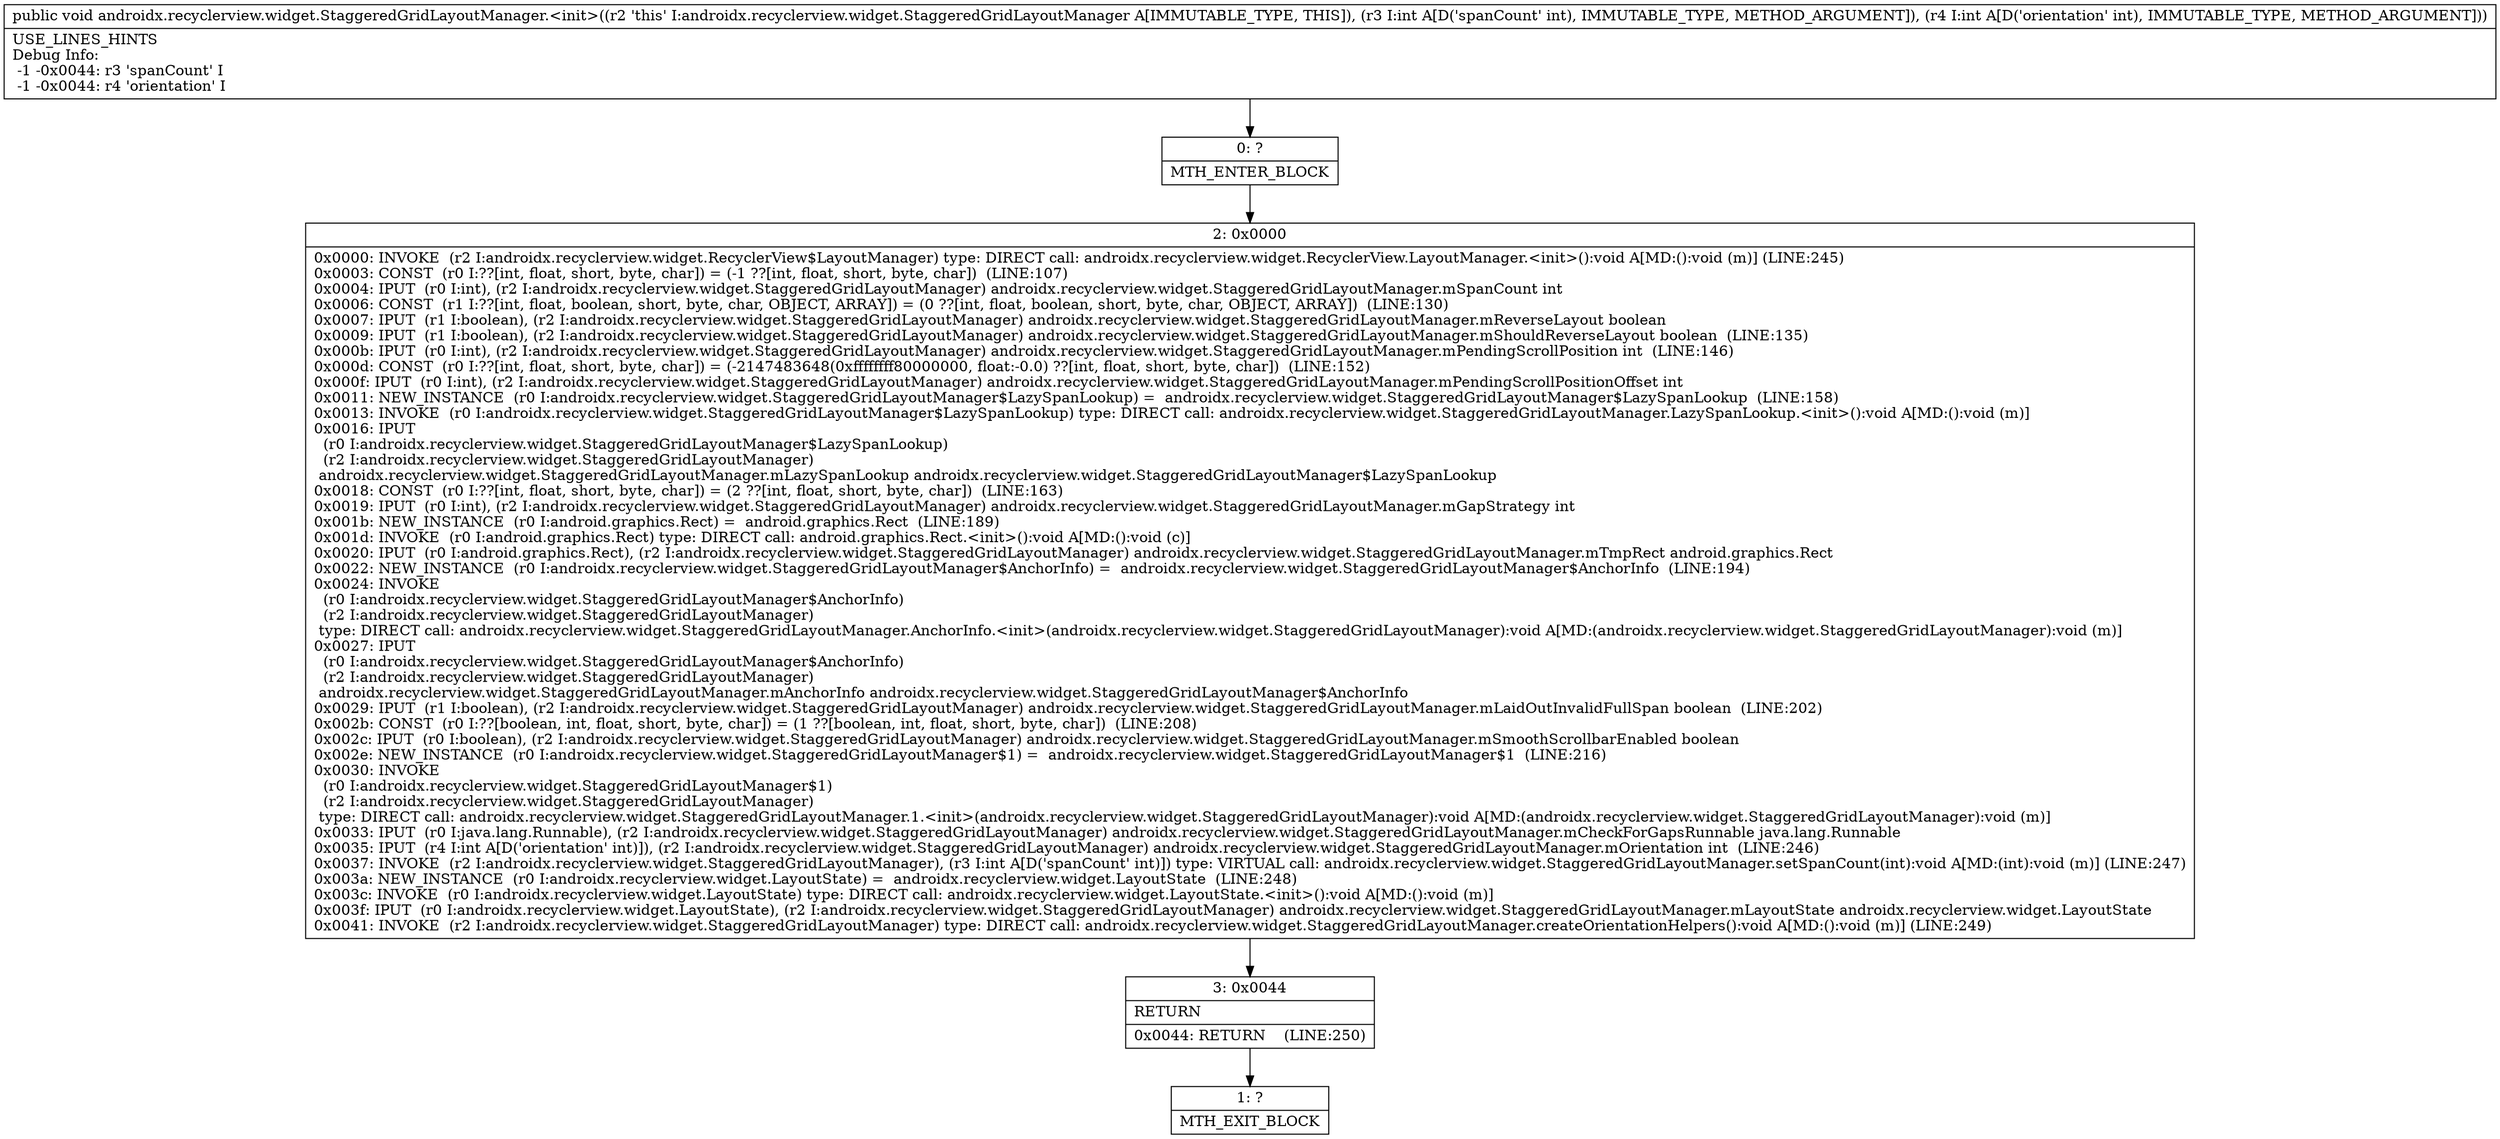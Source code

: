 digraph "CFG forandroidx.recyclerview.widget.StaggeredGridLayoutManager.\<init\>(II)V" {
Node_0 [shape=record,label="{0\:\ ?|MTH_ENTER_BLOCK\l}"];
Node_2 [shape=record,label="{2\:\ 0x0000|0x0000: INVOKE  (r2 I:androidx.recyclerview.widget.RecyclerView$LayoutManager) type: DIRECT call: androidx.recyclerview.widget.RecyclerView.LayoutManager.\<init\>():void A[MD:():void (m)] (LINE:245)\l0x0003: CONST  (r0 I:??[int, float, short, byte, char]) = (\-1 ??[int, float, short, byte, char])  (LINE:107)\l0x0004: IPUT  (r0 I:int), (r2 I:androidx.recyclerview.widget.StaggeredGridLayoutManager) androidx.recyclerview.widget.StaggeredGridLayoutManager.mSpanCount int \l0x0006: CONST  (r1 I:??[int, float, boolean, short, byte, char, OBJECT, ARRAY]) = (0 ??[int, float, boolean, short, byte, char, OBJECT, ARRAY])  (LINE:130)\l0x0007: IPUT  (r1 I:boolean), (r2 I:androidx.recyclerview.widget.StaggeredGridLayoutManager) androidx.recyclerview.widget.StaggeredGridLayoutManager.mReverseLayout boolean \l0x0009: IPUT  (r1 I:boolean), (r2 I:androidx.recyclerview.widget.StaggeredGridLayoutManager) androidx.recyclerview.widget.StaggeredGridLayoutManager.mShouldReverseLayout boolean  (LINE:135)\l0x000b: IPUT  (r0 I:int), (r2 I:androidx.recyclerview.widget.StaggeredGridLayoutManager) androidx.recyclerview.widget.StaggeredGridLayoutManager.mPendingScrollPosition int  (LINE:146)\l0x000d: CONST  (r0 I:??[int, float, short, byte, char]) = (\-2147483648(0xffffffff80000000, float:\-0.0) ??[int, float, short, byte, char])  (LINE:152)\l0x000f: IPUT  (r0 I:int), (r2 I:androidx.recyclerview.widget.StaggeredGridLayoutManager) androidx.recyclerview.widget.StaggeredGridLayoutManager.mPendingScrollPositionOffset int \l0x0011: NEW_INSTANCE  (r0 I:androidx.recyclerview.widget.StaggeredGridLayoutManager$LazySpanLookup) =  androidx.recyclerview.widget.StaggeredGridLayoutManager$LazySpanLookup  (LINE:158)\l0x0013: INVOKE  (r0 I:androidx.recyclerview.widget.StaggeredGridLayoutManager$LazySpanLookup) type: DIRECT call: androidx.recyclerview.widget.StaggeredGridLayoutManager.LazySpanLookup.\<init\>():void A[MD:():void (m)]\l0x0016: IPUT  \l  (r0 I:androidx.recyclerview.widget.StaggeredGridLayoutManager$LazySpanLookup)\l  (r2 I:androidx.recyclerview.widget.StaggeredGridLayoutManager)\l androidx.recyclerview.widget.StaggeredGridLayoutManager.mLazySpanLookup androidx.recyclerview.widget.StaggeredGridLayoutManager$LazySpanLookup \l0x0018: CONST  (r0 I:??[int, float, short, byte, char]) = (2 ??[int, float, short, byte, char])  (LINE:163)\l0x0019: IPUT  (r0 I:int), (r2 I:androidx.recyclerview.widget.StaggeredGridLayoutManager) androidx.recyclerview.widget.StaggeredGridLayoutManager.mGapStrategy int \l0x001b: NEW_INSTANCE  (r0 I:android.graphics.Rect) =  android.graphics.Rect  (LINE:189)\l0x001d: INVOKE  (r0 I:android.graphics.Rect) type: DIRECT call: android.graphics.Rect.\<init\>():void A[MD:():void (c)]\l0x0020: IPUT  (r0 I:android.graphics.Rect), (r2 I:androidx.recyclerview.widget.StaggeredGridLayoutManager) androidx.recyclerview.widget.StaggeredGridLayoutManager.mTmpRect android.graphics.Rect \l0x0022: NEW_INSTANCE  (r0 I:androidx.recyclerview.widget.StaggeredGridLayoutManager$AnchorInfo) =  androidx.recyclerview.widget.StaggeredGridLayoutManager$AnchorInfo  (LINE:194)\l0x0024: INVOKE  \l  (r0 I:androidx.recyclerview.widget.StaggeredGridLayoutManager$AnchorInfo)\l  (r2 I:androidx.recyclerview.widget.StaggeredGridLayoutManager)\l type: DIRECT call: androidx.recyclerview.widget.StaggeredGridLayoutManager.AnchorInfo.\<init\>(androidx.recyclerview.widget.StaggeredGridLayoutManager):void A[MD:(androidx.recyclerview.widget.StaggeredGridLayoutManager):void (m)]\l0x0027: IPUT  \l  (r0 I:androidx.recyclerview.widget.StaggeredGridLayoutManager$AnchorInfo)\l  (r2 I:androidx.recyclerview.widget.StaggeredGridLayoutManager)\l androidx.recyclerview.widget.StaggeredGridLayoutManager.mAnchorInfo androidx.recyclerview.widget.StaggeredGridLayoutManager$AnchorInfo \l0x0029: IPUT  (r1 I:boolean), (r2 I:androidx.recyclerview.widget.StaggeredGridLayoutManager) androidx.recyclerview.widget.StaggeredGridLayoutManager.mLaidOutInvalidFullSpan boolean  (LINE:202)\l0x002b: CONST  (r0 I:??[boolean, int, float, short, byte, char]) = (1 ??[boolean, int, float, short, byte, char])  (LINE:208)\l0x002c: IPUT  (r0 I:boolean), (r2 I:androidx.recyclerview.widget.StaggeredGridLayoutManager) androidx.recyclerview.widget.StaggeredGridLayoutManager.mSmoothScrollbarEnabled boolean \l0x002e: NEW_INSTANCE  (r0 I:androidx.recyclerview.widget.StaggeredGridLayoutManager$1) =  androidx.recyclerview.widget.StaggeredGridLayoutManager$1  (LINE:216)\l0x0030: INVOKE  \l  (r0 I:androidx.recyclerview.widget.StaggeredGridLayoutManager$1)\l  (r2 I:androidx.recyclerview.widget.StaggeredGridLayoutManager)\l type: DIRECT call: androidx.recyclerview.widget.StaggeredGridLayoutManager.1.\<init\>(androidx.recyclerview.widget.StaggeredGridLayoutManager):void A[MD:(androidx.recyclerview.widget.StaggeredGridLayoutManager):void (m)]\l0x0033: IPUT  (r0 I:java.lang.Runnable), (r2 I:androidx.recyclerview.widget.StaggeredGridLayoutManager) androidx.recyclerview.widget.StaggeredGridLayoutManager.mCheckForGapsRunnable java.lang.Runnable \l0x0035: IPUT  (r4 I:int A[D('orientation' int)]), (r2 I:androidx.recyclerview.widget.StaggeredGridLayoutManager) androidx.recyclerview.widget.StaggeredGridLayoutManager.mOrientation int  (LINE:246)\l0x0037: INVOKE  (r2 I:androidx.recyclerview.widget.StaggeredGridLayoutManager), (r3 I:int A[D('spanCount' int)]) type: VIRTUAL call: androidx.recyclerview.widget.StaggeredGridLayoutManager.setSpanCount(int):void A[MD:(int):void (m)] (LINE:247)\l0x003a: NEW_INSTANCE  (r0 I:androidx.recyclerview.widget.LayoutState) =  androidx.recyclerview.widget.LayoutState  (LINE:248)\l0x003c: INVOKE  (r0 I:androidx.recyclerview.widget.LayoutState) type: DIRECT call: androidx.recyclerview.widget.LayoutState.\<init\>():void A[MD:():void (m)]\l0x003f: IPUT  (r0 I:androidx.recyclerview.widget.LayoutState), (r2 I:androidx.recyclerview.widget.StaggeredGridLayoutManager) androidx.recyclerview.widget.StaggeredGridLayoutManager.mLayoutState androidx.recyclerview.widget.LayoutState \l0x0041: INVOKE  (r2 I:androidx.recyclerview.widget.StaggeredGridLayoutManager) type: DIRECT call: androidx.recyclerview.widget.StaggeredGridLayoutManager.createOrientationHelpers():void A[MD:():void (m)] (LINE:249)\l}"];
Node_3 [shape=record,label="{3\:\ 0x0044|RETURN\l|0x0044: RETURN    (LINE:250)\l}"];
Node_1 [shape=record,label="{1\:\ ?|MTH_EXIT_BLOCK\l}"];
MethodNode[shape=record,label="{public void androidx.recyclerview.widget.StaggeredGridLayoutManager.\<init\>((r2 'this' I:androidx.recyclerview.widget.StaggeredGridLayoutManager A[IMMUTABLE_TYPE, THIS]), (r3 I:int A[D('spanCount' int), IMMUTABLE_TYPE, METHOD_ARGUMENT]), (r4 I:int A[D('orientation' int), IMMUTABLE_TYPE, METHOD_ARGUMENT]))  | USE_LINES_HINTS\lDebug Info:\l  \-1 \-0x0044: r3 'spanCount' I\l  \-1 \-0x0044: r4 'orientation' I\l}"];
MethodNode -> Node_0;Node_0 -> Node_2;
Node_2 -> Node_3;
Node_3 -> Node_1;
}

